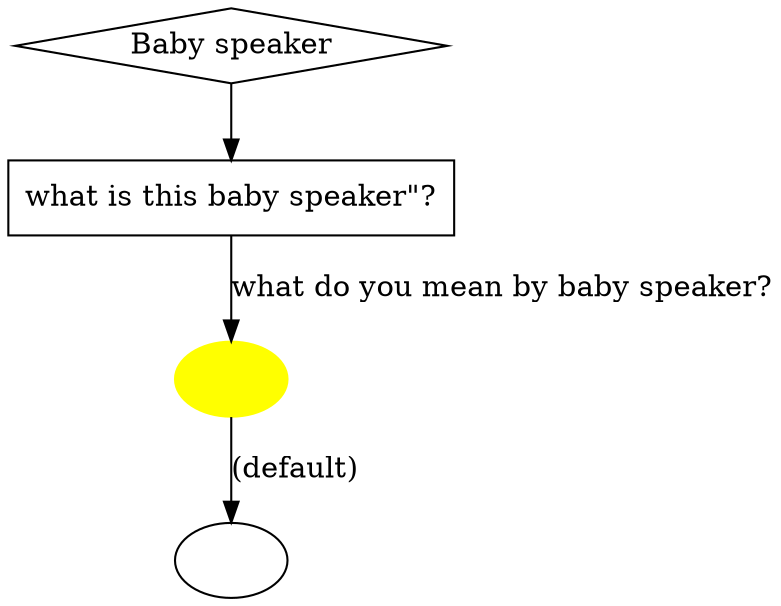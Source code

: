 digraph thread_7 {
thread [label="Baby speaker",URL="Index.html?perform=ClassSubView&sub_class=8",shape=diamond];
thread -> enter;
enter [label="what is this baby speaker\"?",URL="Index.html?perform=ScriptSubView&sub_script=7",shape=box];
rule_19[label="",color=yellow,style=filled,URL="Index.html?perform=RuleSubView&sub_rule=19"];
enter -> rule_19 [label="what do you mean by baby speaker?"];
rule_19 -> rule_20 [label="(default)"];
rule_20[label="",color=black,URL="Index.html?perform=RuleSubView&sub_rule=20"];
}
